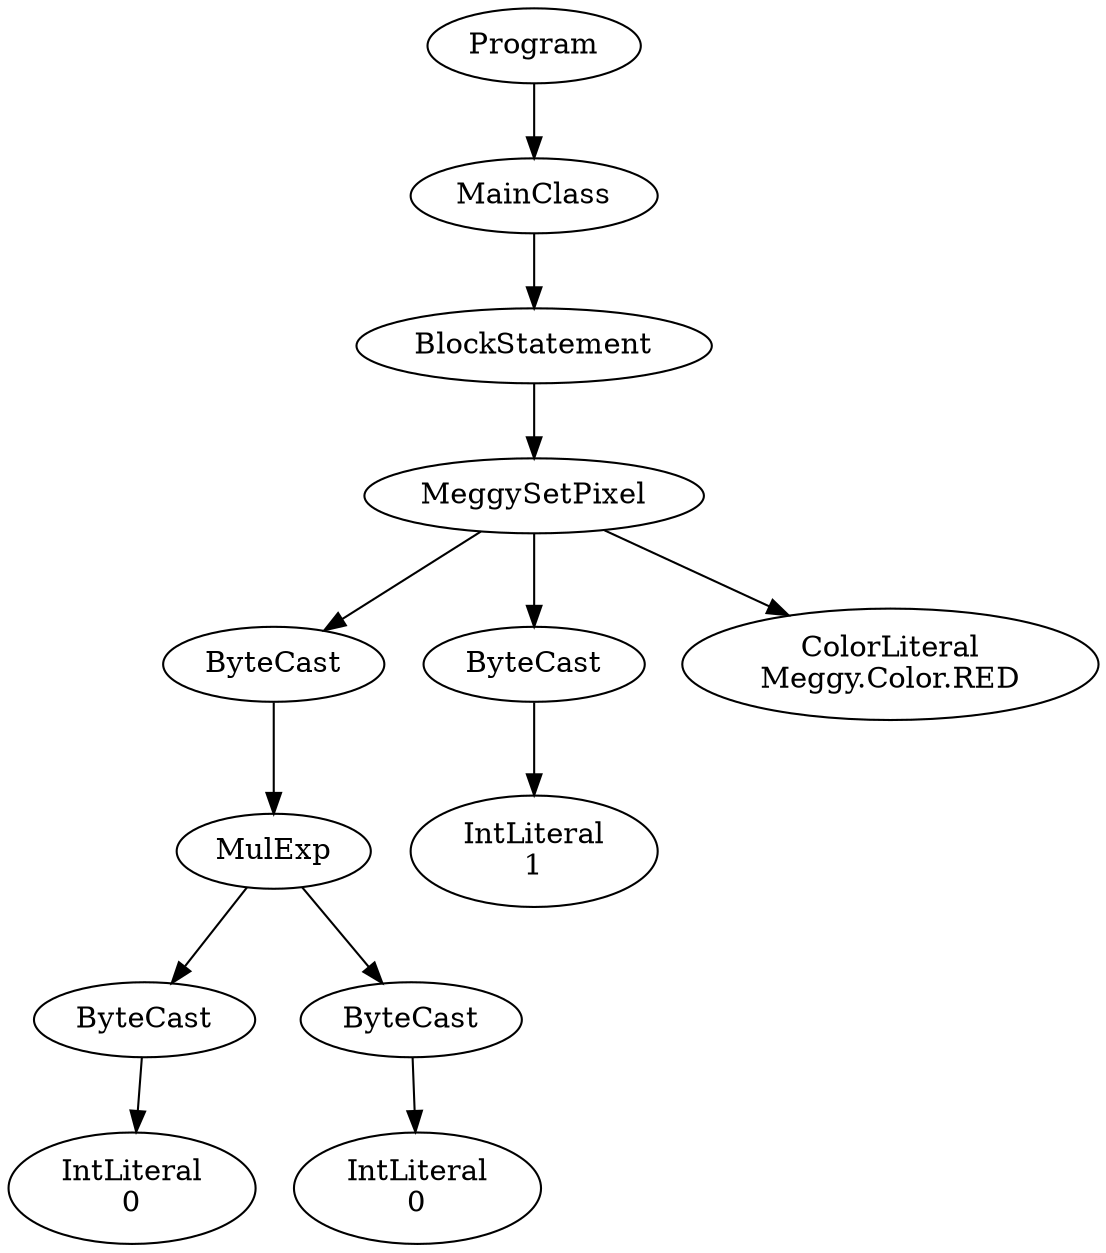 digraph ASTGraph {
0 [ label="Program" ];
1 [ label="MainClass" ];
0 -> 1
2 [ label="BlockStatement" ];
1 -> 2
3 [ label="MeggySetPixel" ];
2 -> 3
4 [ label="ByteCast" ];
3 -> 4
5 [ label="MulExp" ];
4 -> 5
6 [ label="ByteCast" ];
5 -> 6
7 [ label="IntLiteral\n0" ];
6 -> 7
8 [ label="ByteCast" ];
5 -> 8
9 [ label="IntLiteral\n0" ];
8 -> 9
10 [ label="ByteCast" ];
3 -> 10
11 [ label="IntLiteral\n1" ];
10 -> 11
12 [ label="ColorLiteral\nMeggy.Color.RED" ];
3 -> 12
}
